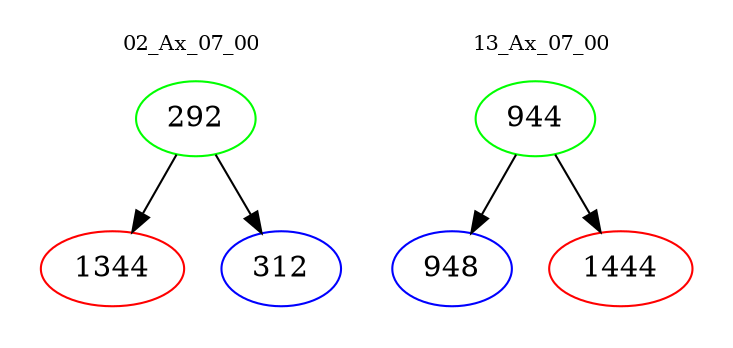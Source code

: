 digraph{
subgraph cluster_0 {
color = white
label = "02_Ax_07_00";
fontsize=10;
T0_292 [label="292", color="green"]
T0_292 -> T0_1344 [color="black"]
T0_1344 [label="1344", color="red"]
T0_292 -> T0_312 [color="black"]
T0_312 [label="312", color="blue"]
}
subgraph cluster_1 {
color = white
label = "13_Ax_07_00";
fontsize=10;
T1_944 [label="944", color="green"]
T1_944 -> T1_948 [color="black"]
T1_948 [label="948", color="blue"]
T1_944 -> T1_1444 [color="black"]
T1_1444 [label="1444", color="red"]
}
}
